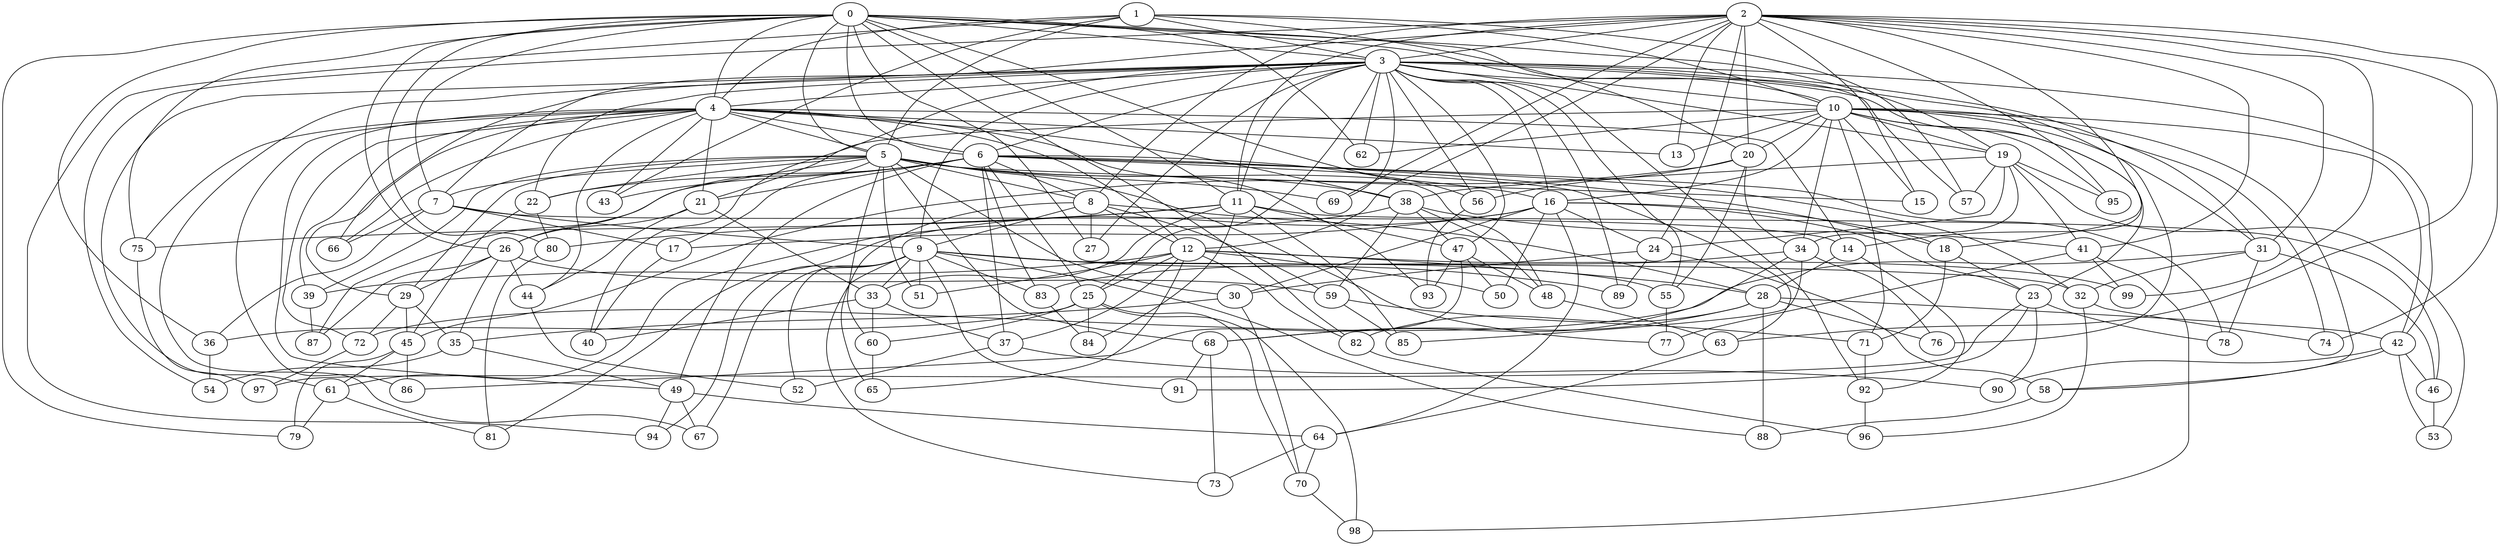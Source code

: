strict graph "barabasi_albert_graph(100,3)" {
0;
1;
2;
3;
4;
5;
6;
7;
8;
9;
10;
11;
12;
13;
14;
15;
16;
17;
18;
19;
20;
21;
22;
23;
24;
25;
26;
27;
28;
29;
30;
31;
32;
33;
34;
35;
36;
37;
38;
39;
40;
41;
42;
43;
44;
45;
46;
47;
48;
49;
50;
51;
52;
53;
54;
55;
56;
57;
58;
59;
60;
61;
62;
63;
64;
65;
66;
67;
68;
69;
70;
71;
72;
73;
74;
75;
76;
77;
78;
79;
80;
81;
82;
83;
84;
85;
86;
87;
88;
89;
90;
91;
92;
93;
94;
95;
96;
97;
98;
99;
0 -- 3  [is_available=True, prob="1.0"];
0 -- 4  [is_available=True, prob="0.48001119511"];
0 -- 5  [is_available=True, prob="1.0"];
0 -- 6  [is_available=True, prob="0.496333890622"];
0 -- 7  [is_available=True, prob="0.548434404053"];
0 -- 10  [is_available=True, prob="0.336892889146"];
0 -- 11  [is_available=True, prob="0.893607218029"];
0 -- 82  [is_available=True, prob="1.0"];
0 -- 79  [is_available=True, prob="0.755208669809"];
0 -- 80  [is_available=True, prob="1.0"];
0 -- 75  [is_available=True, prob="0.0450061156174"];
0 -- 19  [is_available=True, prob="1.0"];
0 -- 57  [is_available=True, prob="0.645602133146"];
0 -- 56  [is_available=True, prob="0.750900313022"];
0 -- 36  [is_available=True, prob="0.329830866331"];
0 -- 26  [is_available=True, prob="0.720042841219"];
0 -- 27  [is_available=True, prob="0.0966239603611"];
0 -- 62  [is_available=True, prob="1.0"];
1 -- 3  [is_available=True, prob="1.0"];
1 -- 4  [is_available=True, prob="0.645034491847"];
1 -- 5  [is_available=True, prob="0.413114170043"];
1 -- 10  [is_available=True, prob="0.392934815606"];
1 -- 43  [is_available=True, prob="0.314657434694"];
1 -- 20  [is_available=True, prob="0.0555561918596"];
1 -- 57  [is_available=True, prob="1.0"];
1 -- 94  [is_available=True, prob="0.148101205013"];
2 -- 3  [is_available=True, prob="0.779592093935"];
2 -- 69  [is_available=True, prob="0.362165550897"];
2 -- 7  [is_available=True, prob="1.0"];
2 -- 8  [is_available=True, prob="1.0"];
2 -- 41  [is_available=True, prob="0.829010292815"];
2 -- 74  [is_available=True, prob="0.959390478764"];
2 -- 11  [is_available=True, prob="0.571473544214"];
2 -- 12  [is_available=True, prob="0.859346913802"];
2 -- 13  [is_available=True, prob="0.636146405447"];
2 -- 14  [is_available=True, prob="0.288604287625"];
2 -- 15  [is_available=True, prob="0.729718253194"];
2 -- 99  [is_available=True, prob="0.430966162202"];
2 -- 95  [is_available=True, prob="0.406890392896"];
2 -- 20  [is_available=True, prob="0.338745545238"];
2 -- 54  [is_available=True, prob="0.227532408819"];
2 -- 24  [is_available=True, prob="0.447420390284"];
2 -- 63  [is_available=True, prob="0.692884759255"];
2 -- 31  [is_available=True, prob="0.206225542088"];
3 -- 4  [is_available=True, prob="0.196487973133"];
3 -- 6  [is_available=True, prob="0.102839545882"];
3 -- 9  [is_available=True, prob="0.348605650922"];
3 -- 10  [is_available=True, prob="0.302850334595"];
3 -- 11  [is_available=True, prob="0.0152891800172"];
3 -- 16  [is_available=True, prob="1.0"];
3 -- 18  [is_available=True, prob="0.0578190932645"];
3 -- 19  [is_available=True, prob="1.0"];
3 -- 22  [is_available=True, prob="1.0"];
3 -- 25  [is_available=True, prob="0.0860176192086"];
3 -- 27  [is_available=True, prob="0.244265179311"];
3 -- 31  [is_available=True, prob="0.537052427725"];
3 -- 40  [is_available=True, prob="0.184127989253"];
3 -- 42  [is_available=True, prob="1.0"];
3 -- 47  [is_available=True, prob="0.568304165233"];
3 -- 55  [is_available=True, prob="0.774988361036"];
3 -- 56  [is_available=True, prob="0.348496552595"];
3 -- 61  [is_available=True, prob="0.483554880962"];
3 -- 62  [is_available=True, prob="0.710564770224"];
3 -- 66  [is_available=True, prob="0.30258404748"];
3 -- 67  [is_available=True, prob="0.414926444112"];
3 -- 69  [is_available=True, prob="1.0"];
3 -- 76  [is_available=True, prob="0.707564661483"];
3 -- 89  [is_available=True, prob="1.0"];
3 -- 92  [is_available=True, prob="0.706566456033"];
4 -- 66  [is_available=True, prob="1.0"];
4 -- 5  [is_available=True, prob="0.150461347251"];
4 -- 6  [is_available=True, prob="0.456498863321"];
4 -- 39  [is_available=True, prob="1.0"];
4 -- 72  [is_available=True, prob="0.172175370105"];
4 -- 44  [is_available=True, prob="0.74012019693"];
4 -- 43  [is_available=True, prob="0.811020968811"];
4 -- 12  [is_available=True, prob="1.0"];
4 -- 13  [is_available=True, prob="0.18339952961"];
4 -- 14  [is_available=True, prob="0.36800276124"];
4 -- 93  [is_available=True, prob="0.0277742036733"];
4 -- 49  [is_available=True, prob="0.902881124299"];
4 -- 75  [is_available=True, prob="1.0"];
4 -- 21  [is_available=True, prob="0.852506934196"];
4 -- 86  [is_available=True, prob="0.791685089984"];
4 -- 38  [is_available=True, prob="0.6201502627"];
4 -- 29  [is_available=True, prob="0.853343910283"];
5 -- 69  [is_available=True, prob="1.0"];
5 -- 38  [is_available=True, prob="0.430429404335"];
5 -- 7  [is_available=True, prob="0.854404507497"];
5 -- 8  [is_available=True, prob="0.889064748442"];
5 -- 39  [is_available=True, prob="0.665464139062"];
5 -- 77  [is_available=True, prob="1.0"];
5 -- 15  [is_available=True, prob="0.449095073784"];
5 -- 16  [is_available=True, prob="0.576218925135"];
5 -- 17  [is_available=True, prob="0.131533832463"];
5 -- 51  [is_available=True, prob="1.0"];
5 -- 22  [is_available=True, prob="1.0"];
5 -- 68  [is_available=True, prob="0.982558952627"];
5 -- 26  [is_available=True, prob="0.891235911018"];
5 -- 60  [is_available=True, prob="0.0706198781717"];
5 -- 29  [is_available=True, prob="0.160149481147"];
5 -- 30  [is_available=True, prob="0.112910238443"];
6 -- 32  [is_available=True, prob="0.558304468923"];
6 -- 37  [is_available=True, prob="0.254277489832"];
6 -- 8  [is_available=True, prob="0.293662811542"];
6 -- 43  [is_available=True, prob="0.136180637589"];
6 -- 78  [is_available=True, prob="1.0"];
6 -- 48  [is_available=True, prob="0.869016750276"];
6 -- 49  [is_available=True, prob="1.0"];
6 -- 18  [is_available=True, prob="0.962166876379"];
6 -- 83  [is_available=True, prob="0.613494687723"];
6 -- 21  [is_available=True, prob="1.0"];
6 -- 22  [is_available=True, prob="0.67152647414"];
6 -- 87  [is_available=True, prob="0.762213207628"];
6 -- 25  [is_available=True, prob="0.671898782452"];
6 -- 63  [is_available=True, prob="0.594028786968"];
7 -- 36  [is_available=True, prob="0.718691963988"];
7 -- 9  [is_available=True, prob="1.0"];
7 -- 66  [is_available=True, prob="0.17396904162"];
7 -- 14  [is_available=True, prob="0.338483097604"];
7 -- 17  [is_available=True, prob="0.859618120493"];
8 -- 65  [is_available=True, prob="0.508081875136"];
8 -- 59  [is_available=True, prob="1.0"];
8 -- 9  [is_available=True, prob="0.489835167586"];
8 -- 12  [is_available=True, prob="0.788139046343"];
8 -- 27  [is_available=True, prob="1.0"];
8 -- 28  [is_available=True, prob="0.0889653488639"];
9 -- 32  [is_available=True, prob="0.547041036596"];
9 -- 33  [is_available=True, prob="1.0"];
9 -- 67  [is_available=True, prob="1.0"];
9 -- 73  [is_available=True, prob="0.368983952648"];
9 -- 83  [is_available=True, prob="0.296067742417"];
9 -- 51  [is_available=True, prob="1.0"];
9 -- 52  [is_available=True, prob="1.0"];
9 -- 55  [is_available=True, prob="0.755385707269"];
9 -- 88  [is_available=True, prob="1.0"];
9 -- 89  [is_available=True, prob="1.0"];
9 -- 91  [is_available=True, prob="0.0298003572755"];
9 -- 94  [is_available=True, prob="0.19935158797"];
10 -- 34  [is_available=True, prob="0.223704675362"];
10 -- 71  [is_available=True, prob="0.431573170848"];
10 -- 42  [is_available=True, prob="1.0"];
10 -- 13  [is_available=True, prob="0.460466091211"];
10 -- 15  [is_available=True, prob="1.0"];
10 -- 16  [is_available=True, prob="1.0"];
10 -- 19  [is_available=True, prob="0.866234087595"];
10 -- 20  [is_available=True, prob="0.0511474210391"];
10 -- 21  [is_available=True, prob="1.0"];
10 -- 23  [is_available=True, prob="0.178167108984"];
10 -- 58  [is_available=True, prob="0.39913066013"];
10 -- 95  [is_available=True, prob="1.0"];
10 -- 74  [is_available=True, prob="1.0"];
10 -- 62  [is_available=True, prob="0.565654491603"];
10 -- 31  [is_available=True, prob="1.0"];
11 -- 33  [is_available=True, prob="0.865062470083"];
11 -- 75  [is_available=True, prob="0.257001963037"];
11 -- 46  [is_available=True, prob="0.856552338448"];
11 -- 47  [is_available=True, prob="0.541968901173"];
11 -- 80  [is_available=True, prob="0.2320227857"];
11 -- 84  [is_available=True, prob="0.808742385309"];
11 -- 85  [is_available=True, prob="0.538386171929"];
12 -- 65  [is_available=True, prob="1.0"];
12 -- 99  [is_available=True, prob="0.396763626002"];
12 -- 37  [is_available=True, prob="0.597269632944"];
12 -- 39  [is_available=True, prob="0.104710197917"];
12 -- 82  [is_available=True, prob="0.849681277862"];
12 -- 50  [is_available=True, prob="1.0"];
12 -- 51  [is_available=True, prob="0.616677312407"];
12 -- 25  [is_available=True, prob="1.0"];
12 -- 28  [is_available=True, prob="1.0"];
14 -- 92  [is_available=True, prob="0.704780221292"];
14 -- 28  [is_available=True, prob="1.0"];
16 -- 64  [is_available=True, prob="0.592700853765"];
16 -- 81  [is_available=True, prob="1.0"];
16 -- 50  [is_available=True, prob="0.772438772358"];
16 -- 17  [is_available=True, prob="1.0"];
16 -- 18  [is_available=True, prob="0.257695319263"];
16 -- 23  [is_available=True, prob="0.14789990547"];
16 -- 24  [is_available=True, prob="1.0"];
16 -- 30  [is_available=True, prob="0.785246952443"];
17 -- 40  [is_available=True, prob="0.822305132221"];
18 -- 71  [is_available=True, prob="1.0"];
18 -- 23  [is_available=True, prob="0.261072289763"];
19 -- 34  [is_available=True, prob="0.831483723244"];
19 -- 38  [is_available=True, prob="0.192353496185"];
19 -- 41  [is_available=True, prob="1.0"];
19 -- 53  [is_available=True, prob="0.444081446718"];
19 -- 24  [is_available=True, prob="1.0"];
19 -- 57  [is_available=True, prob="0.243987865022"];
19 -- 95  [is_available=True, prob="0.533499786218"];
20 -- 34  [is_available=True, prob="1.0"];
20 -- 45  [is_available=True, prob="0.536376922807"];
20 -- 55  [is_available=True, prob="0.0126437547385"];
20 -- 56  [is_available=True, prob="0.365399133509"];
21 -- 33  [is_available=True, prob="0.854118014301"];
21 -- 44  [is_available=True, prob="0.470050470251"];
21 -- 26  [is_available=True, prob="0.136159930699"];
22 -- 80  [is_available=True, prob="0.0799686840861"];
22 -- 45  [is_available=True, prob="0.728682272794"];
23 -- 97  [is_available=True, prob="0.885939888772"];
23 -- 78  [is_available=True, prob="0.369980830902"];
23 -- 90  [is_available=True, prob="0.695223896895"];
23 -- 91  [is_available=True, prob="0.55226821216"];
24 -- 89  [is_available=True, prob="0.0017044887765"];
24 -- 58  [is_available=True, prob="0.131336404686"];
24 -- 30  [is_available=True, prob="1.0"];
25 -- 98  [is_available=True, prob="1.0"];
25 -- 36  [is_available=True, prob="0.282988345483"];
25 -- 70  [is_available=True, prob="0.226120004147"];
25 -- 84  [is_available=True, prob="0.682113868373"];
25 -- 60  [is_available=True, prob="1.0"];
26 -- 35  [is_available=True, prob="0.0264689339938"];
26 -- 44  [is_available=True, prob="0.98721537868"];
26 -- 87  [is_available=True, prob="0.00537754317697"];
26 -- 59  [is_available=True, prob="0.159576813816"];
26 -- 29  [is_available=True, prob="0.562193364299"];
28 -- 68  [is_available=True, prob="0.539471417014"];
28 -- 76  [is_available=True, prob="0.267053249376"];
28 -- 42  [is_available=True, prob="0.677033451805"];
28 -- 82  [is_available=True, prob="0.958936299794"];
28 -- 88  [is_available=True, prob="0.919578799133"];
29 -- 35  [is_available=True, prob="0.201794323337"];
29 -- 72  [is_available=True, prob="1.0"];
29 -- 45  [is_available=True, prob="0.669501180415"];
30 -- 35  [is_available=True, prob="0.436024287583"];
30 -- 70  [is_available=True, prob="0.83338572603"];
31 -- 32  [is_available=True, prob="1.0"];
31 -- 72  [is_available=True, prob="0.849468846346"];
31 -- 46  [is_available=True, prob="0.769548276091"];
31 -- 78  [is_available=True, prob="0.273147325647"];
32 -- 96  [is_available=True, prob="1.0"];
32 -- 74  [is_available=True, prob="1.0"];
33 -- 37  [is_available=True, prob="0.705452190818"];
33 -- 40  [is_available=True, prob="1.0"];
33 -- 60  [is_available=True, prob="0.938623202864"];
34 -- 83  [is_available=True, prob="0.799845627084"];
34 -- 68  [is_available=True, prob="1.0"];
34 -- 76  [is_available=True, prob="0.635751298616"];
34 -- 85  [is_available=True, prob="0.10547747403"];
35 -- 49  [is_available=True, prob="0.333728487435"];
35 -- 54  [is_available=True, prob="1.0"];
36 -- 54  [is_available=True, prob="0.542733287167"];
37 -- 90  [is_available=True, prob="0.658259078487"];
37 -- 52  [is_available=True, prob="0.0587813180293"];
38 -- 41  [is_available=True, prob="0.273949786588"];
38 -- 47  [is_available=True, prob="1.0"];
38 -- 48  [is_available=True, prob="0.340972807695"];
38 -- 59  [is_available=True, prob="0.310983881056"];
38 -- 61  [is_available=True, prob="1.0"];
39 -- 87  [is_available=True, prob="0.725856328582"];
41 -- 98  [is_available=True, prob="0.524049695512"];
41 -- 99  [is_available=True, prob="0.901968905025"];
41 -- 77  [is_available=True, prob="0.824509392176"];
42 -- 46  [is_available=True, prob="0.722361320278"];
42 -- 53  [is_available=True, prob="0.324303224621"];
42 -- 58  [is_available=True, prob="0.820893397115"];
42 -- 90  [is_available=True, prob="0.999212553989"];
44 -- 52  [is_available=True, prob="0.907210842415"];
45 -- 61  [is_available=True, prob="0.367106673517"];
45 -- 79  [is_available=True, prob="0.612439841835"];
45 -- 86  [is_available=True, prob="0.38950609425"];
46 -- 53  [is_available=True, prob="0.658315948761"];
47 -- 48  [is_available=True, prob="1.0"];
47 -- 50  [is_available=True, prob="1.0"];
47 -- 86  [is_available=True, prob="0.0781869711568"];
47 -- 93  [is_available=True, prob="0.0605336942955"];
48 -- 63  [is_available=True, prob="0.258605430217"];
49 -- 64  [is_available=True, prob="0.0744400330147"];
49 -- 67  [is_available=True, prob="1.0"];
49 -- 94  [is_available=True, prob="0.375541566185"];
55 -- 77  [is_available=True, prob="1.0"];
56 -- 93  [is_available=True, prob="1.0"];
58 -- 88  [is_available=True, prob="1.0"];
59 -- 85  [is_available=True, prob="0.172518655288"];
59 -- 71  [is_available=True, prob="0.233384348742"];
60 -- 65  [is_available=True, prob="0.932456326355"];
61 -- 81  [is_available=True, prob="0.932894473098"];
61 -- 79  [is_available=True, prob="0.851751155711"];
63 -- 64  [is_available=True, prob="0.923399371702"];
64 -- 73  [is_available=True, prob="1.0"];
64 -- 70  [is_available=True, prob="0.49962114683"];
68 -- 73  [is_available=True, prob="0.804364872796"];
68 -- 91  [is_available=True, prob="0.155644634267"];
70 -- 98  [is_available=True, prob="0.88004236438"];
71 -- 92  [is_available=True, prob="0.502243928008"];
72 -- 97  [is_available=True, prob="0.0399860539987"];
75 -- 97  [is_available=True, prob="0.122668037317"];
80 -- 81  [is_available=True, prob="0.281319929946"];
82 -- 96  [is_available=True, prob="0.673823270831"];
83 -- 84  [is_available=True, prob="0.286960225467"];
92 -- 96  [is_available=True, prob="1.0"];
}
